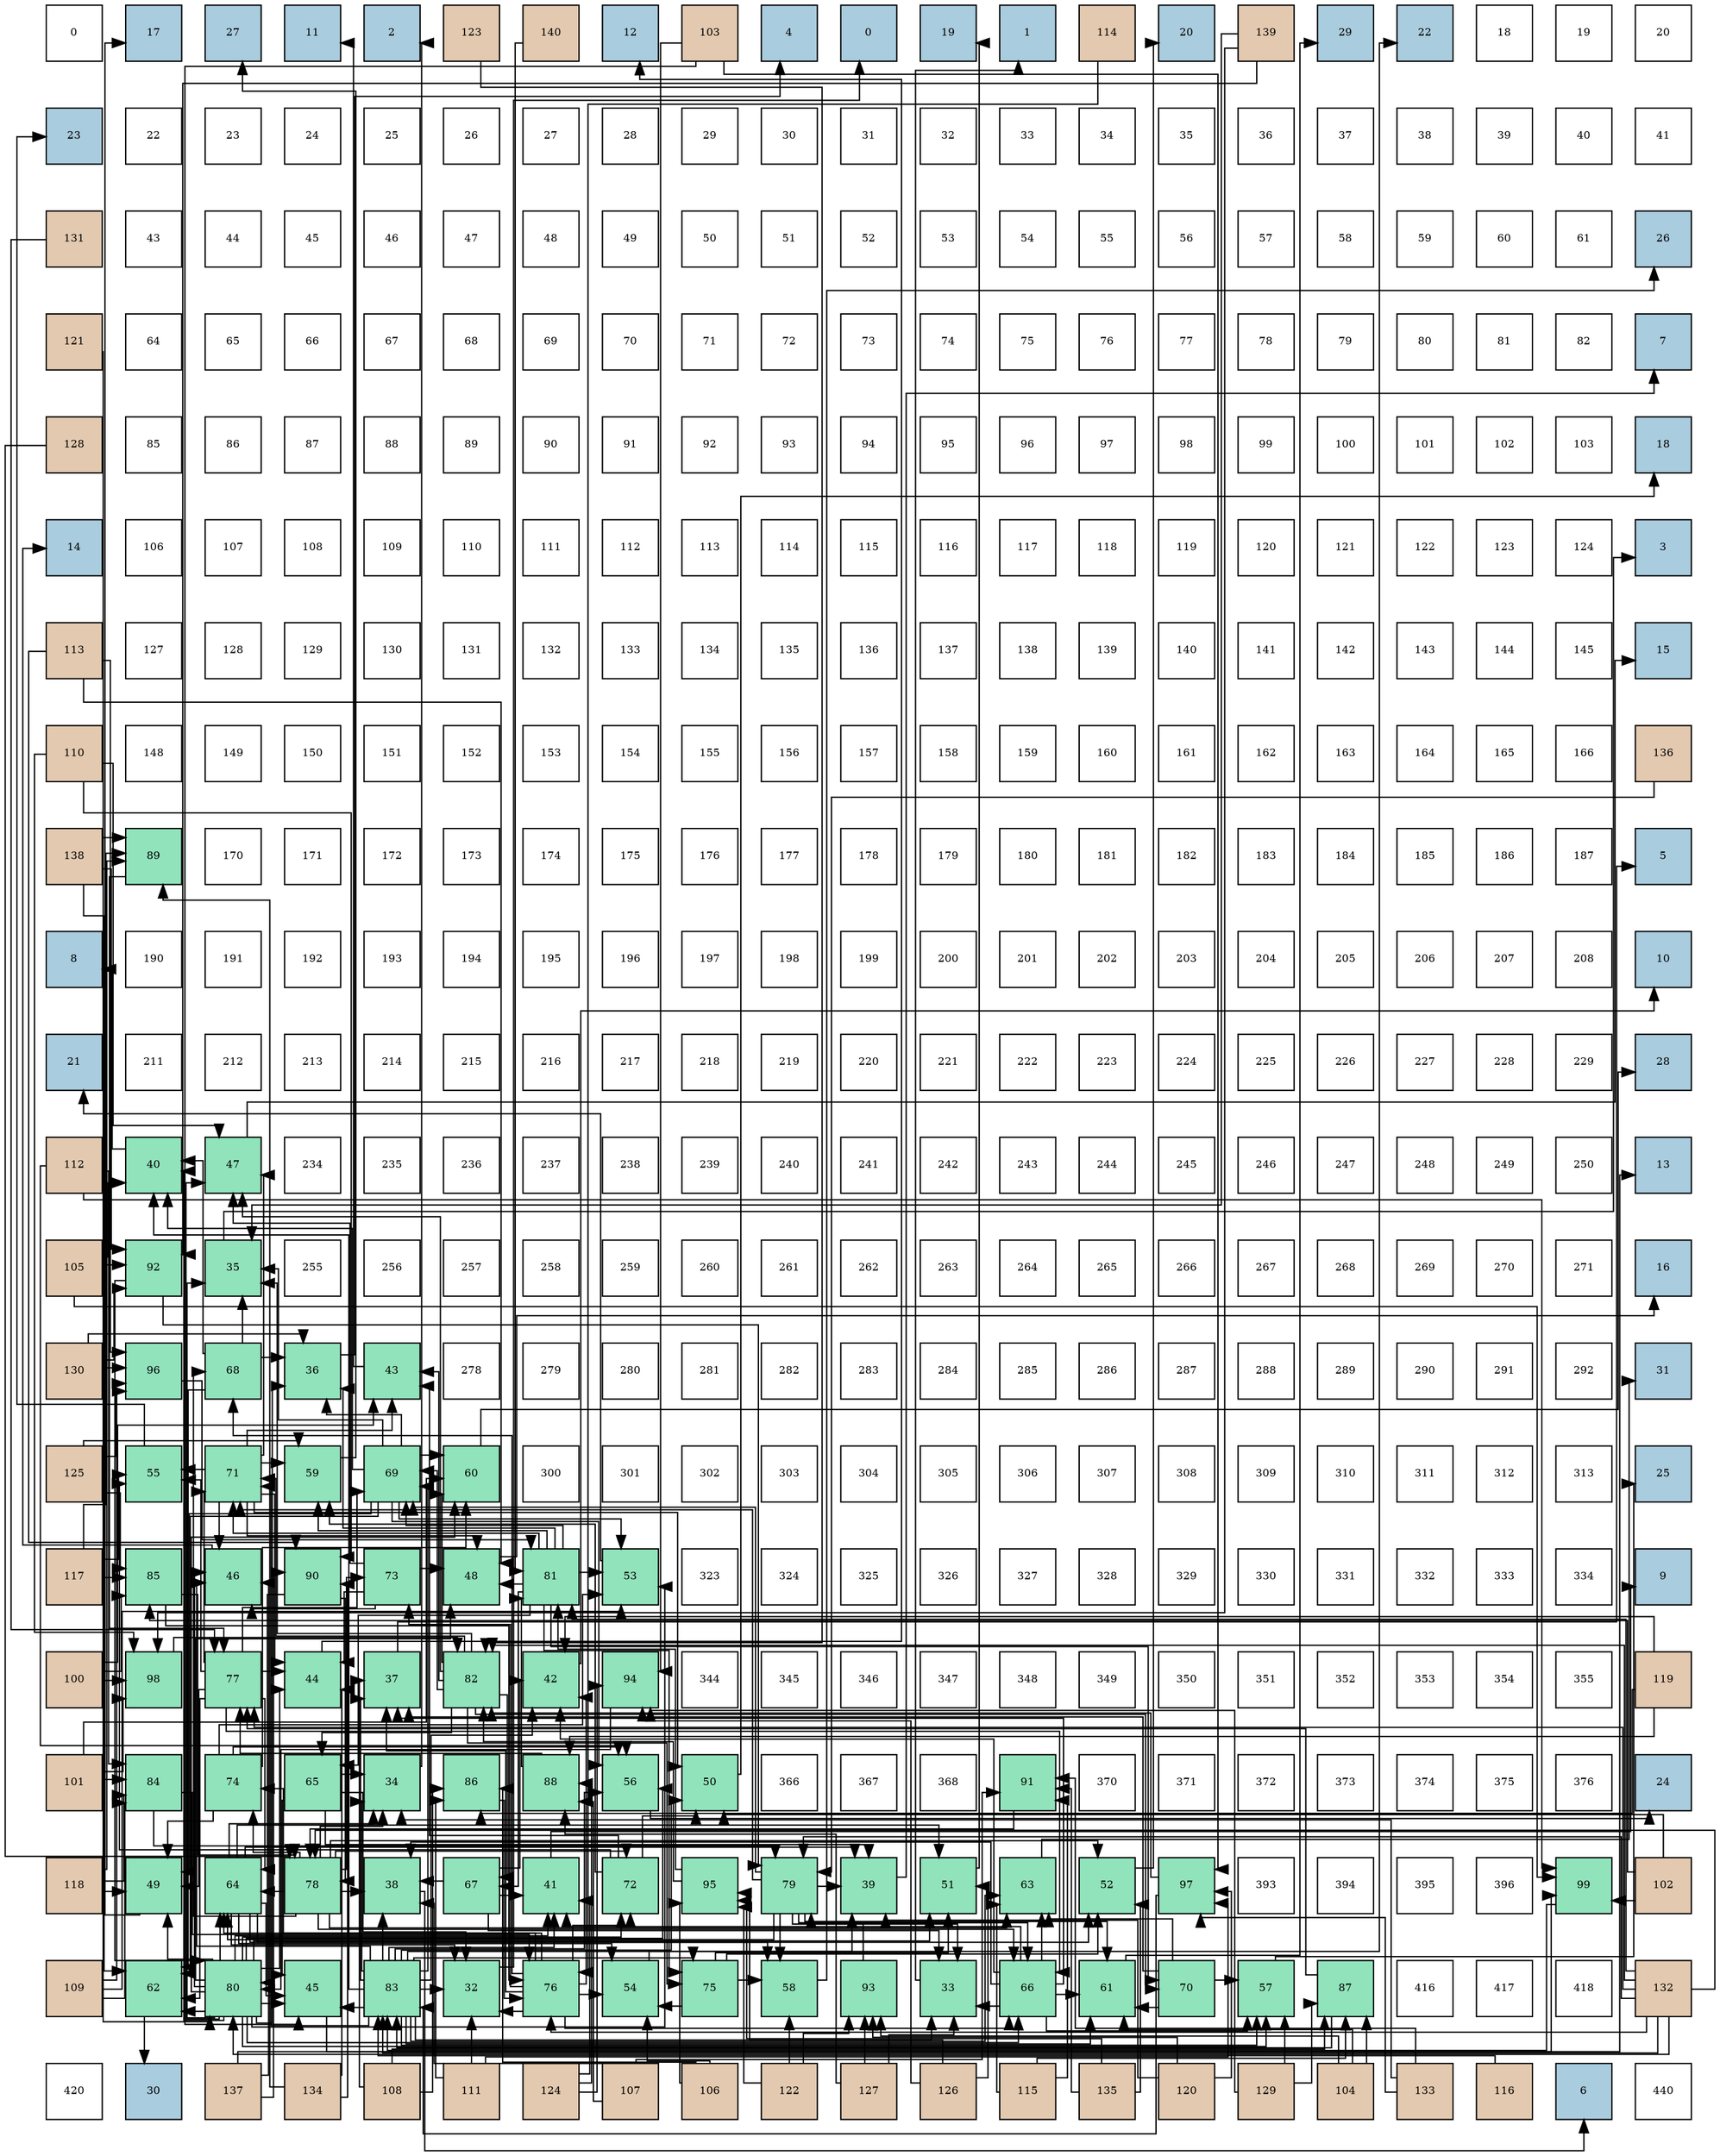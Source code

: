 digraph layout{
 rankdir=TB;
 splines=ortho;
 node [style=filled shape=square fixedsize=true width=0.6];
0[label="0", fontsize=8, fillcolor="#ffffff"];
1[label="17", fontsize=8, fillcolor="#a9ccde"];
2[label="27", fontsize=8, fillcolor="#a9ccde"];
3[label="11", fontsize=8, fillcolor="#a9ccde"];
4[label="2", fontsize=8, fillcolor="#a9ccde"];
5[label="123", fontsize=8, fillcolor="#e3c9af"];
6[label="140", fontsize=8, fillcolor="#e3c9af"];
7[label="12", fontsize=8, fillcolor="#a9ccde"];
8[label="103", fontsize=8, fillcolor="#e3c9af"];
9[label="4", fontsize=8, fillcolor="#a9ccde"];
10[label="0", fontsize=8, fillcolor="#a9ccde"];
11[label="19", fontsize=8, fillcolor="#a9ccde"];
12[label="1", fontsize=8, fillcolor="#a9ccde"];
13[label="114", fontsize=8, fillcolor="#e3c9af"];
14[label="20", fontsize=8, fillcolor="#a9ccde"];
15[label="139", fontsize=8, fillcolor="#e3c9af"];
16[label="29", fontsize=8, fillcolor="#a9ccde"];
17[label="22", fontsize=8, fillcolor="#a9ccde"];
18[label="18", fontsize=8, fillcolor="#ffffff"];
19[label="19", fontsize=8, fillcolor="#ffffff"];
20[label="20", fontsize=8, fillcolor="#ffffff"];
21[label="23", fontsize=8, fillcolor="#a9ccde"];
22[label="22", fontsize=8, fillcolor="#ffffff"];
23[label="23", fontsize=8, fillcolor="#ffffff"];
24[label="24", fontsize=8, fillcolor="#ffffff"];
25[label="25", fontsize=8, fillcolor="#ffffff"];
26[label="26", fontsize=8, fillcolor="#ffffff"];
27[label="27", fontsize=8, fillcolor="#ffffff"];
28[label="28", fontsize=8, fillcolor="#ffffff"];
29[label="29", fontsize=8, fillcolor="#ffffff"];
30[label="30", fontsize=8, fillcolor="#ffffff"];
31[label="31", fontsize=8, fillcolor="#ffffff"];
32[label="32", fontsize=8, fillcolor="#ffffff"];
33[label="33", fontsize=8, fillcolor="#ffffff"];
34[label="34", fontsize=8, fillcolor="#ffffff"];
35[label="35", fontsize=8, fillcolor="#ffffff"];
36[label="36", fontsize=8, fillcolor="#ffffff"];
37[label="37", fontsize=8, fillcolor="#ffffff"];
38[label="38", fontsize=8, fillcolor="#ffffff"];
39[label="39", fontsize=8, fillcolor="#ffffff"];
40[label="40", fontsize=8, fillcolor="#ffffff"];
41[label="41", fontsize=8, fillcolor="#ffffff"];
42[label="131", fontsize=8, fillcolor="#e3c9af"];
43[label="43", fontsize=8, fillcolor="#ffffff"];
44[label="44", fontsize=8, fillcolor="#ffffff"];
45[label="45", fontsize=8, fillcolor="#ffffff"];
46[label="46", fontsize=8, fillcolor="#ffffff"];
47[label="47", fontsize=8, fillcolor="#ffffff"];
48[label="48", fontsize=8, fillcolor="#ffffff"];
49[label="49", fontsize=8, fillcolor="#ffffff"];
50[label="50", fontsize=8, fillcolor="#ffffff"];
51[label="51", fontsize=8, fillcolor="#ffffff"];
52[label="52", fontsize=8, fillcolor="#ffffff"];
53[label="53", fontsize=8, fillcolor="#ffffff"];
54[label="54", fontsize=8, fillcolor="#ffffff"];
55[label="55", fontsize=8, fillcolor="#ffffff"];
56[label="56", fontsize=8, fillcolor="#ffffff"];
57[label="57", fontsize=8, fillcolor="#ffffff"];
58[label="58", fontsize=8, fillcolor="#ffffff"];
59[label="59", fontsize=8, fillcolor="#ffffff"];
60[label="60", fontsize=8, fillcolor="#ffffff"];
61[label="61", fontsize=8, fillcolor="#ffffff"];
62[label="26", fontsize=8, fillcolor="#a9ccde"];
63[label="121", fontsize=8, fillcolor="#e3c9af"];
64[label="64", fontsize=8, fillcolor="#ffffff"];
65[label="65", fontsize=8, fillcolor="#ffffff"];
66[label="66", fontsize=8, fillcolor="#ffffff"];
67[label="67", fontsize=8, fillcolor="#ffffff"];
68[label="68", fontsize=8, fillcolor="#ffffff"];
69[label="69", fontsize=8, fillcolor="#ffffff"];
70[label="70", fontsize=8, fillcolor="#ffffff"];
71[label="71", fontsize=8, fillcolor="#ffffff"];
72[label="72", fontsize=8, fillcolor="#ffffff"];
73[label="73", fontsize=8, fillcolor="#ffffff"];
74[label="74", fontsize=8, fillcolor="#ffffff"];
75[label="75", fontsize=8, fillcolor="#ffffff"];
76[label="76", fontsize=8, fillcolor="#ffffff"];
77[label="77", fontsize=8, fillcolor="#ffffff"];
78[label="78", fontsize=8, fillcolor="#ffffff"];
79[label="79", fontsize=8, fillcolor="#ffffff"];
80[label="80", fontsize=8, fillcolor="#ffffff"];
81[label="81", fontsize=8, fillcolor="#ffffff"];
82[label="82", fontsize=8, fillcolor="#ffffff"];
83[label="7", fontsize=8, fillcolor="#a9ccde"];
84[label="128", fontsize=8, fillcolor="#e3c9af"];
85[label="85", fontsize=8, fillcolor="#ffffff"];
86[label="86", fontsize=8, fillcolor="#ffffff"];
87[label="87", fontsize=8, fillcolor="#ffffff"];
88[label="88", fontsize=8, fillcolor="#ffffff"];
89[label="89", fontsize=8, fillcolor="#ffffff"];
90[label="90", fontsize=8, fillcolor="#ffffff"];
91[label="91", fontsize=8, fillcolor="#ffffff"];
92[label="92", fontsize=8, fillcolor="#ffffff"];
93[label="93", fontsize=8, fillcolor="#ffffff"];
94[label="94", fontsize=8, fillcolor="#ffffff"];
95[label="95", fontsize=8, fillcolor="#ffffff"];
96[label="96", fontsize=8, fillcolor="#ffffff"];
97[label="97", fontsize=8, fillcolor="#ffffff"];
98[label="98", fontsize=8, fillcolor="#ffffff"];
99[label="99", fontsize=8, fillcolor="#ffffff"];
100[label="100", fontsize=8, fillcolor="#ffffff"];
101[label="101", fontsize=8, fillcolor="#ffffff"];
102[label="102", fontsize=8, fillcolor="#ffffff"];
103[label="103", fontsize=8, fillcolor="#ffffff"];
104[label="18", fontsize=8, fillcolor="#a9ccde"];
105[label="14", fontsize=8, fillcolor="#a9ccde"];
106[label="106", fontsize=8, fillcolor="#ffffff"];
107[label="107", fontsize=8, fillcolor="#ffffff"];
108[label="108", fontsize=8, fillcolor="#ffffff"];
109[label="109", fontsize=8, fillcolor="#ffffff"];
110[label="110", fontsize=8, fillcolor="#ffffff"];
111[label="111", fontsize=8, fillcolor="#ffffff"];
112[label="112", fontsize=8, fillcolor="#ffffff"];
113[label="113", fontsize=8, fillcolor="#ffffff"];
114[label="114", fontsize=8, fillcolor="#ffffff"];
115[label="115", fontsize=8, fillcolor="#ffffff"];
116[label="116", fontsize=8, fillcolor="#ffffff"];
117[label="117", fontsize=8, fillcolor="#ffffff"];
118[label="118", fontsize=8, fillcolor="#ffffff"];
119[label="119", fontsize=8, fillcolor="#ffffff"];
120[label="120", fontsize=8, fillcolor="#ffffff"];
121[label="121", fontsize=8, fillcolor="#ffffff"];
122[label="122", fontsize=8, fillcolor="#ffffff"];
123[label="123", fontsize=8, fillcolor="#ffffff"];
124[label="124", fontsize=8, fillcolor="#ffffff"];
125[label="3", fontsize=8, fillcolor="#a9ccde"];
126[label="113", fontsize=8, fillcolor="#e3c9af"];
127[label="127", fontsize=8, fillcolor="#ffffff"];
128[label="128", fontsize=8, fillcolor="#ffffff"];
129[label="129", fontsize=8, fillcolor="#ffffff"];
130[label="130", fontsize=8, fillcolor="#ffffff"];
131[label="131", fontsize=8, fillcolor="#ffffff"];
132[label="132", fontsize=8, fillcolor="#ffffff"];
133[label="133", fontsize=8, fillcolor="#ffffff"];
134[label="134", fontsize=8, fillcolor="#ffffff"];
135[label="135", fontsize=8, fillcolor="#ffffff"];
136[label="136", fontsize=8, fillcolor="#ffffff"];
137[label="137", fontsize=8, fillcolor="#ffffff"];
138[label="138", fontsize=8, fillcolor="#ffffff"];
139[label="139", fontsize=8, fillcolor="#ffffff"];
140[label="140", fontsize=8, fillcolor="#ffffff"];
141[label="141", fontsize=8, fillcolor="#ffffff"];
142[label="142", fontsize=8, fillcolor="#ffffff"];
143[label="143", fontsize=8, fillcolor="#ffffff"];
144[label="144", fontsize=8, fillcolor="#ffffff"];
145[label="145", fontsize=8, fillcolor="#ffffff"];
146[label="15", fontsize=8, fillcolor="#a9ccde"];
147[label="110", fontsize=8, fillcolor="#e3c9af"];
148[label="148", fontsize=8, fillcolor="#ffffff"];
149[label="149", fontsize=8, fillcolor="#ffffff"];
150[label="150", fontsize=8, fillcolor="#ffffff"];
151[label="151", fontsize=8, fillcolor="#ffffff"];
152[label="152", fontsize=8, fillcolor="#ffffff"];
153[label="153", fontsize=8, fillcolor="#ffffff"];
154[label="154", fontsize=8, fillcolor="#ffffff"];
155[label="155", fontsize=8, fillcolor="#ffffff"];
156[label="156", fontsize=8, fillcolor="#ffffff"];
157[label="157", fontsize=8, fillcolor="#ffffff"];
158[label="158", fontsize=8, fillcolor="#ffffff"];
159[label="159", fontsize=8, fillcolor="#ffffff"];
160[label="160", fontsize=8, fillcolor="#ffffff"];
161[label="161", fontsize=8, fillcolor="#ffffff"];
162[label="162", fontsize=8, fillcolor="#ffffff"];
163[label="163", fontsize=8, fillcolor="#ffffff"];
164[label="164", fontsize=8, fillcolor="#ffffff"];
165[label="165", fontsize=8, fillcolor="#ffffff"];
166[label="166", fontsize=8, fillcolor="#ffffff"];
167[label="136", fontsize=8, fillcolor="#e3c9af"];
168[label="138", fontsize=8, fillcolor="#e3c9af"];
169[label="89", fontsize=8, fillcolor="#91e3bb"];
170[label="170", fontsize=8, fillcolor="#ffffff"];
171[label="171", fontsize=8, fillcolor="#ffffff"];
172[label="172", fontsize=8, fillcolor="#ffffff"];
173[label="173", fontsize=8, fillcolor="#ffffff"];
174[label="174", fontsize=8, fillcolor="#ffffff"];
175[label="175", fontsize=8, fillcolor="#ffffff"];
176[label="176", fontsize=8, fillcolor="#ffffff"];
177[label="177", fontsize=8, fillcolor="#ffffff"];
178[label="178", fontsize=8, fillcolor="#ffffff"];
179[label="179", fontsize=8, fillcolor="#ffffff"];
180[label="180", fontsize=8, fillcolor="#ffffff"];
181[label="181", fontsize=8, fillcolor="#ffffff"];
182[label="182", fontsize=8, fillcolor="#ffffff"];
183[label="183", fontsize=8, fillcolor="#ffffff"];
184[label="184", fontsize=8, fillcolor="#ffffff"];
185[label="185", fontsize=8, fillcolor="#ffffff"];
186[label="186", fontsize=8, fillcolor="#ffffff"];
187[label="187", fontsize=8, fillcolor="#ffffff"];
188[label="5", fontsize=8, fillcolor="#a9ccde"];
189[label="8", fontsize=8, fillcolor="#a9ccde"];
190[label="190", fontsize=8, fillcolor="#ffffff"];
191[label="191", fontsize=8, fillcolor="#ffffff"];
192[label="192", fontsize=8, fillcolor="#ffffff"];
193[label="193", fontsize=8, fillcolor="#ffffff"];
194[label="194", fontsize=8, fillcolor="#ffffff"];
195[label="195", fontsize=8, fillcolor="#ffffff"];
196[label="196", fontsize=8, fillcolor="#ffffff"];
197[label="197", fontsize=8, fillcolor="#ffffff"];
198[label="198", fontsize=8, fillcolor="#ffffff"];
199[label="199", fontsize=8, fillcolor="#ffffff"];
200[label="200", fontsize=8, fillcolor="#ffffff"];
201[label="201", fontsize=8, fillcolor="#ffffff"];
202[label="202", fontsize=8, fillcolor="#ffffff"];
203[label="203", fontsize=8, fillcolor="#ffffff"];
204[label="204", fontsize=8, fillcolor="#ffffff"];
205[label="205", fontsize=8, fillcolor="#ffffff"];
206[label="206", fontsize=8, fillcolor="#ffffff"];
207[label="207", fontsize=8, fillcolor="#ffffff"];
208[label="208", fontsize=8, fillcolor="#ffffff"];
209[label="10", fontsize=8, fillcolor="#a9ccde"];
210[label="21", fontsize=8, fillcolor="#a9ccde"];
211[label="211", fontsize=8, fillcolor="#ffffff"];
212[label="212", fontsize=8, fillcolor="#ffffff"];
213[label="213", fontsize=8, fillcolor="#ffffff"];
214[label="214", fontsize=8, fillcolor="#ffffff"];
215[label="215", fontsize=8, fillcolor="#ffffff"];
216[label="216", fontsize=8, fillcolor="#ffffff"];
217[label="217", fontsize=8, fillcolor="#ffffff"];
218[label="218", fontsize=8, fillcolor="#ffffff"];
219[label="219", fontsize=8, fillcolor="#ffffff"];
220[label="220", fontsize=8, fillcolor="#ffffff"];
221[label="221", fontsize=8, fillcolor="#ffffff"];
222[label="222", fontsize=8, fillcolor="#ffffff"];
223[label="223", fontsize=8, fillcolor="#ffffff"];
224[label="224", fontsize=8, fillcolor="#ffffff"];
225[label="225", fontsize=8, fillcolor="#ffffff"];
226[label="226", fontsize=8, fillcolor="#ffffff"];
227[label="227", fontsize=8, fillcolor="#ffffff"];
228[label="228", fontsize=8, fillcolor="#ffffff"];
229[label="229", fontsize=8, fillcolor="#ffffff"];
230[label="28", fontsize=8, fillcolor="#a9ccde"];
231[label="112", fontsize=8, fillcolor="#e3c9af"];
232[label="40", fontsize=8, fillcolor="#91e3bb"];
233[label="47", fontsize=8, fillcolor="#91e3bb"];
234[label="234", fontsize=8, fillcolor="#ffffff"];
235[label="235", fontsize=8, fillcolor="#ffffff"];
236[label="236", fontsize=8, fillcolor="#ffffff"];
237[label="237", fontsize=8, fillcolor="#ffffff"];
238[label="238", fontsize=8, fillcolor="#ffffff"];
239[label="239", fontsize=8, fillcolor="#ffffff"];
240[label="240", fontsize=8, fillcolor="#ffffff"];
241[label="241", fontsize=8, fillcolor="#ffffff"];
242[label="242", fontsize=8, fillcolor="#ffffff"];
243[label="243", fontsize=8, fillcolor="#ffffff"];
244[label="244", fontsize=8, fillcolor="#ffffff"];
245[label="245", fontsize=8, fillcolor="#ffffff"];
246[label="246", fontsize=8, fillcolor="#ffffff"];
247[label="247", fontsize=8, fillcolor="#ffffff"];
248[label="248", fontsize=8, fillcolor="#ffffff"];
249[label="249", fontsize=8, fillcolor="#ffffff"];
250[label="250", fontsize=8, fillcolor="#ffffff"];
251[label="13", fontsize=8, fillcolor="#a9ccde"];
252[label="105", fontsize=8, fillcolor="#e3c9af"];
253[label="92", fontsize=8, fillcolor="#91e3bb"];
254[label="35", fontsize=8, fillcolor="#91e3bb"];
255[label="255", fontsize=8, fillcolor="#ffffff"];
256[label="256", fontsize=8, fillcolor="#ffffff"];
257[label="257", fontsize=8, fillcolor="#ffffff"];
258[label="258", fontsize=8, fillcolor="#ffffff"];
259[label="259", fontsize=8, fillcolor="#ffffff"];
260[label="260", fontsize=8, fillcolor="#ffffff"];
261[label="261", fontsize=8, fillcolor="#ffffff"];
262[label="262", fontsize=8, fillcolor="#ffffff"];
263[label="263", fontsize=8, fillcolor="#ffffff"];
264[label="264", fontsize=8, fillcolor="#ffffff"];
265[label="265", fontsize=8, fillcolor="#ffffff"];
266[label="266", fontsize=8, fillcolor="#ffffff"];
267[label="267", fontsize=8, fillcolor="#ffffff"];
268[label="268", fontsize=8, fillcolor="#ffffff"];
269[label="269", fontsize=8, fillcolor="#ffffff"];
270[label="270", fontsize=8, fillcolor="#ffffff"];
271[label="271", fontsize=8, fillcolor="#ffffff"];
272[label="16", fontsize=8, fillcolor="#a9ccde"];
273[label="130", fontsize=8, fillcolor="#e3c9af"];
274[label="96", fontsize=8, fillcolor="#91e3bb"];
275[label="68", fontsize=8, fillcolor="#91e3bb"];
276[label="36", fontsize=8, fillcolor="#91e3bb"];
277[label="43", fontsize=8, fillcolor="#91e3bb"];
278[label="278", fontsize=8, fillcolor="#ffffff"];
279[label="279", fontsize=8, fillcolor="#ffffff"];
280[label="280", fontsize=8, fillcolor="#ffffff"];
281[label="281", fontsize=8, fillcolor="#ffffff"];
282[label="282", fontsize=8, fillcolor="#ffffff"];
283[label="283", fontsize=8, fillcolor="#ffffff"];
284[label="284", fontsize=8, fillcolor="#ffffff"];
285[label="285", fontsize=8, fillcolor="#ffffff"];
286[label="286", fontsize=8, fillcolor="#ffffff"];
287[label="287", fontsize=8, fillcolor="#ffffff"];
288[label="288", fontsize=8, fillcolor="#ffffff"];
289[label="289", fontsize=8, fillcolor="#ffffff"];
290[label="290", fontsize=8, fillcolor="#ffffff"];
291[label="291", fontsize=8, fillcolor="#ffffff"];
292[label="292", fontsize=8, fillcolor="#ffffff"];
293[label="31", fontsize=8, fillcolor="#a9ccde"];
294[label="125", fontsize=8, fillcolor="#e3c9af"];
295[label="55", fontsize=8, fillcolor="#91e3bb"];
296[label="71", fontsize=8, fillcolor="#91e3bb"];
297[label="59", fontsize=8, fillcolor="#91e3bb"];
298[label="69", fontsize=8, fillcolor="#91e3bb"];
299[label="60", fontsize=8, fillcolor="#91e3bb"];
300[label="300", fontsize=8, fillcolor="#ffffff"];
301[label="301", fontsize=8, fillcolor="#ffffff"];
302[label="302", fontsize=8, fillcolor="#ffffff"];
303[label="303", fontsize=8, fillcolor="#ffffff"];
304[label="304", fontsize=8, fillcolor="#ffffff"];
305[label="305", fontsize=8, fillcolor="#ffffff"];
306[label="306", fontsize=8, fillcolor="#ffffff"];
307[label="307", fontsize=8, fillcolor="#ffffff"];
308[label="308", fontsize=8, fillcolor="#ffffff"];
309[label="309", fontsize=8, fillcolor="#ffffff"];
310[label="310", fontsize=8, fillcolor="#ffffff"];
311[label="311", fontsize=8, fillcolor="#ffffff"];
312[label="312", fontsize=8, fillcolor="#ffffff"];
313[label="313", fontsize=8, fillcolor="#ffffff"];
314[label="25", fontsize=8, fillcolor="#a9ccde"];
315[label="117", fontsize=8, fillcolor="#e3c9af"];
316[label="85", fontsize=8, fillcolor="#91e3bb"];
317[label="46", fontsize=8, fillcolor="#91e3bb"];
318[label="90", fontsize=8, fillcolor="#91e3bb"];
319[label="73", fontsize=8, fillcolor="#91e3bb"];
320[label="48", fontsize=8, fillcolor="#91e3bb"];
321[label="81", fontsize=8, fillcolor="#91e3bb"];
322[label="53", fontsize=8, fillcolor="#91e3bb"];
323[label="323", fontsize=8, fillcolor="#ffffff"];
324[label="324", fontsize=8, fillcolor="#ffffff"];
325[label="325", fontsize=8, fillcolor="#ffffff"];
326[label="326", fontsize=8, fillcolor="#ffffff"];
327[label="327", fontsize=8, fillcolor="#ffffff"];
328[label="328", fontsize=8, fillcolor="#ffffff"];
329[label="329", fontsize=8, fillcolor="#ffffff"];
330[label="330", fontsize=8, fillcolor="#ffffff"];
331[label="331", fontsize=8, fillcolor="#ffffff"];
332[label="332", fontsize=8, fillcolor="#ffffff"];
333[label="333", fontsize=8, fillcolor="#ffffff"];
334[label="334", fontsize=8, fillcolor="#ffffff"];
335[label="9", fontsize=8, fillcolor="#a9ccde"];
336[label="100", fontsize=8, fillcolor="#e3c9af"];
337[label="98", fontsize=8, fillcolor="#91e3bb"];
338[label="77", fontsize=8, fillcolor="#91e3bb"];
339[label="44", fontsize=8, fillcolor="#91e3bb"];
340[label="37", fontsize=8, fillcolor="#91e3bb"];
341[label="82", fontsize=8, fillcolor="#91e3bb"];
342[label="42", fontsize=8, fillcolor="#91e3bb"];
343[label="94", fontsize=8, fillcolor="#91e3bb"];
344[label="344", fontsize=8, fillcolor="#ffffff"];
345[label="345", fontsize=8, fillcolor="#ffffff"];
346[label="346", fontsize=8, fillcolor="#ffffff"];
347[label="347", fontsize=8, fillcolor="#ffffff"];
348[label="348", fontsize=8, fillcolor="#ffffff"];
349[label="349", fontsize=8, fillcolor="#ffffff"];
350[label="350", fontsize=8, fillcolor="#ffffff"];
351[label="351", fontsize=8, fillcolor="#ffffff"];
352[label="352", fontsize=8, fillcolor="#ffffff"];
353[label="353", fontsize=8, fillcolor="#ffffff"];
354[label="354", fontsize=8, fillcolor="#ffffff"];
355[label="355", fontsize=8, fillcolor="#ffffff"];
356[label="119", fontsize=8, fillcolor="#e3c9af"];
357[label="101", fontsize=8, fillcolor="#e3c9af"];
358[label="84", fontsize=8, fillcolor="#91e3bb"];
359[label="74", fontsize=8, fillcolor="#91e3bb"];
360[label="65", fontsize=8, fillcolor="#91e3bb"];
361[label="34", fontsize=8, fillcolor="#91e3bb"];
362[label="86", fontsize=8, fillcolor="#91e3bb"];
363[label="88", fontsize=8, fillcolor="#91e3bb"];
364[label="56", fontsize=8, fillcolor="#91e3bb"];
365[label="50", fontsize=8, fillcolor="#91e3bb"];
366[label="366", fontsize=8, fillcolor="#ffffff"];
367[label="367", fontsize=8, fillcolor="#ffffff"];
368[label="368", fontsize=8, fillcolor="#ffffff"];
369[label="91", fontsize=8, fillcolor="#91e3bb"];
370[label="370", fontsize=8, fillcolor="#ffffff"];
371[label="371", fontsize=8, fillcolor="#ffffff"];
372[label="372", fontsize=8, fillcolor="#ffffff"];
373[label="373", fontsize=8, fillcolor="#ffffff"];
374[label="374", fontsize=8, fillcolor="#ffffff"];
375[label="375", fontsize=8, fillcolor="#ffffff"];
376[label="376", fontsize=8, fillcolor="#ffffff"];
377[label="24", fontsize=8, fillcolor="#a9ccde"];
378[label="118", fontsize=8, fillcolor="#e3c9af"];
379[label="49", fontsize=8, fillcolor="#91e3bb"];
380[label="64", fontsize=8, fillcolor="#91e3bb"];
381[label="78", fontsize=8, fillcolor="#91e3bb"];
382[label="38", fontsize=8, fillcolor="#91e3bb"];
383[label="67", fontsize=8, fillcolor="#91e3bb"];
384[label="41", fontsize=8, fillcolor="#91e3bb"];
385[label="72", fontsize=8, fillcolor="#91e3bb"];
386[label="95", fontsize=8, fillcolor="#91e3bb"];
387[label="79", fontsize=8, fillcolor="#91e3bb"];
388[label="39", fontsize=8, fillcolor="#91e3bb"];
389[label="51", fontsize=8, fillcolor="#91e3bb"];
390[label="63", fontsize=8, fillcolor="#91e3bb"];
391[label="52", fontsize=8, fillcolor="#91e3bb"];
392[label="97", fontsize=8, fillcolor="#91e3bb"];
393[label="393", fontsize=8, fillcolor="#ffffff"];
394[label="394", fontsize=8, fillcolor="#ffffff"];
395[label="395", fontsize=8, fillcolor="#ffffff"];
396[label="396", fontsize=8, fillcolor="#ffffff"];
397[label="99", fontsize=8, fillcolor="#91e3bb"];
398[label="102", fontsize=8, fillcolor="#e3c9af"];
399[label="109", fontsize=8, fillcolor="#e3c9af"];
400[label="62", fontsize=8, fillcolor="#91e3bb"];
401[label="80", fontsize=8, fillcolor="#91e3bb"];
402[label="45", fontsize=8, fillcolor="#91e3bb"];
403[label="83", fontsize=8, fillcolor="#91e3bb"];
404[label="32", fontsize=8, fillcolor="#91e3bb"];
405[label="76", fontsize=8, fillcolor="#91e3bb"];
406[label="54", fontsize=8, fillcolor="#91e3bb"];
407[label="75", fontsize=8, fillcolor="#91e3bb"];
408[label="58", fontsize=8, fillcolor="#91e3bb"];
409[label="93", fontsize=8, fillcolor="#91e3bb"];
410[label="33", fontsize=8, fillcolor="#91e3bb"];
411[label="66", fontsize=8, fillcolor="#91e3bb"];
412[label="61", fontsize=8, fillcolor="#91e3bb"];
413[label="70", fontsize=8, fillcolor="#91e3bb"];
414[label="57", fontsize=8, fillcolor="#91e3bb"];
415[label="87", fontsize=8, fillcolor="#91e3bb"];
416[label="416", fontsize=8, fillcolor="#ffffff"];
417[label="417", fontsize=8, fillcolor="#ffffff"];
418[label="418", fontsize=8, fillcolor="#ffffff"];
419[label="132", fontsize=8, fillcolor="#e3c9af"];
420[label="420", fontsize=8, fillcolor="#ffffff"];
421[label="30", fontsize=8, fillcolor="#a9ccde"];
422[label="137", fontsize=8, fillcolor="#e3c9af"];
423[label="134", fontsize=8, fillcolor="#e3c9af"];
424[label="108", fontsize=8, fillcolor="#e3c9af"];
425[label="111", fontsize=8, fillcolor="#e3c9af"];
426[label="124", fontsize=8, fillcolor="#e3c9af"];
427[label="107", fontsize=8, fillcolor="#e3c9af"];
428[label="106", fontsize=8, fillcolor="#e3c9af"];
429[label="122", fontsize=8, fillcolor="#e3c9af"];
430[label="127", fontsize=8, fillcolor="#e3c9af"];
431[label="126", fontsize=8, fillcolor="#e3c9af"];
432[label="115", fontsize=8, fillcolor="#e3c9af"];
433[label="135", fontsize=8, fillcolor="#e3c9af"];
434[label="120", fontsize=8, fillcolor="#e3c9af"];
435[label="129", fontsize=8, fillcolor="#e3c9af"];
436[label="104", fontsize=8, fillcolor="#e3c9af"];
437[label="133", fontsize=8, fillcolor="#e3c9af"];
438[label="116", fontsize=8, fillcolor="#e3c9af"];
439[label="6", fontsize=8, fillcolor="#a9ccde"];
440[label="440", fontsize=8, fillcolor="#ffffff"];
edge [constraint=false, style=vis];404 -> 10;
410 -> 12;
361 -> 4;
254 -> 125;
276 -> 9;
340 -> 188;
382 -> 439;
388 -> 83;
232 -> 189;
384 -> 335;
342 -> 209;
277 -> 3;
339 -> 7;
402 -> 251;
317 -> 105;
233 -> 146;
320 -> 272;
379 -> 1;
365 -> 104;
389 -> 11;
391 -> 14;
322 -> 210;
406 -> 17;
295 -> 21;
364 -> 377;
414 -> 314;
408 -> 62;
297 -> 2;
299 -> 230;
412 -> 16;
400 -> 421;
390 -> 293;
380 -> 404;
380 -> 361;
380 -> 388;
380 -> 402;
380 -> 389;
380 -> 391;
380 -> 406;
380 -> 408;
360 -> 404;
360 -> 361;
360 -> 388;
360 -> 402;
411 -> 410;
411 -> 340;
411 -> 382;
411 -> 384;
411 -> 342;
411 -> 414;
411 -> 412;
411 -> 390;
383 -> 410;
383 -> 382;
383 -> 384;
383 -> 342;
275 -> 254;
275 -> 276;
275 -> 232;
275 -> 400;
298 -> 254;
298 -> 276;
298 -> 232;
298 -> 379;
298 -> 322;
298 -> 364;
298 -> 299;
298 -> 400;
413 -> 340;
413 -> 414;
413 -> 412;
413 -> 390;
296 -> 277;
296 -> 339;
296 -> 317;
296 -> 233;
296 -> 320;
296 -> 365;
296 -> 295;
296 -> 297;
385 -> 277;
385 -> 365;
385 -> 295;
385 -> 297;
319 -> 339;
319 -> 317;
319 -> 233;
319 -> 320;
359 -> 379;
359 -> 322;
359 -> 364;
359 -> 299;
407 -> 389;
407 -> 391;
407 -> 406;
407 -> 408;
405 -> 404;
405 -> 340;
405 -> 342;
405 -> 406;
405 -> 380;
405 -> 411;
405 -> 275;
405 -> 385;
405 -> 319;
405 -> 359;
338 -> 339;
338 -> 379;
338 -> 295;
338 -> 400;
338 -> 380;
338 -> 411;
338 -> 298;
338 -> 296;
381 -> 361;
381 -> 382;
381 -> 391;
381 -> 390;
381 -> 380;
381 -> 411;
381 -> 275;
381 -> 385;
381 -> 319;
381 -> 359;
387 -> 410;
387 -> 388;
387 -> 408;
387 -> 412;
387 -> 380;
387 -> 411;
387 -> 298;
387 -> 296;
401 -> 254;
401 -> 276;
401 -> 232;
401 -> 384;
401 -> 339;
401 -> 402;
401 -> 317;
401 -> 233;
401 -> 320;
401 -> 379;
401 -> 389;
401 -> 322;
401 -> 364;
401 -> 414;
401 -> 299;
401 -> 400;
401 -> 380;
401 -> 411;
401 -> 385;
321 -> 276;
321 -> 320;
321 -> 322;
321 -> 297;
321 -> 360;
321 -> 383;
321 -> 298;
321 -> 413;
321 -> 296;
321 -> 407;
341 -> 254;
341 -> 277;
341 -> 233;
341 -> 299;
341 -> 360;
341 -> 383;
341 -> 298;
341 -> 413;
341 -> 296;
341 -> 407;
403 -> 404;
403 -> 410;
403 -> 361;
403 -> 340;
403 -> 382;
403 -> 388;
403 -> 232;
403 -> 384;
403 -> 342;
403 -> 402;
403 -> 317;
403 -> 365;
403 -> 364;
403 -> 414;
403 -> 412;
403 -> 390;
403 -> 298;
403 -> 296;
403 -> 407;
358 -> 405;
358 -> 387;
316 -> 405;
316 -> 381;
362 -> 405;
415 -> 338;
415 -> 403;
363 -> 338;
363 -> 321;
169 -> 338;
318 -> 381;
318 -> 401;
369 -> 381;
253 -> 387;
253 -> 401;
409 -> 387;
343 -> 401;
386 -> 321;
386 -> 341;
274 -> 321;
392 -> 341;
392 -> 403;
337 -> 341;
397 -> 403;
336 -> 277;
336 -> 316;
336 -> 337;
357 -> 299;
357 -> 358;
357 -> 337;
398 -> 365;
398 -> 316;
398 -> 397;
8 -> 402;
8 -> 343;
8 -> 392;
436 -> 412;
436 -> 415;
436 -> 409;
252 -> 232;
252 -> 253;
252 -> 397;
428 -> 406;
428 -> 362;
428 -> 386;
427 -> 382;
427 -> 363;
427 -> 369;
424 -> 340;
424 -> 362;
424 -> 415;
399 -> 322;
399 -> 358;
399 -> 274;
147 -> 233;
147 -> 318;
147 -> 337;
425 -> 404;
425 -> 362;
425 -> 392;
231 -> 364;
231 -> 358;
231 -> 397;
126 -> 320;
126 -> 318;
126 -> 274;
13 -> 405;
432 -> 390;
432 -> 415;
432 -> 369;
438 -> 403;
315 -> 295;
315 -> 316;
315 -> 169;
378 -> 379;
378 -> 358;
378 -> 169;
356 -> 342;
356 -> 362;
356 -> 363;
434 -> 388;
434 -> 409;
434 -> 392;
63 -> 401;
429 -> 408;
429 -> 409;
429 -> 386;
5 -> 341;
426 -> 384;
426 -> 363;
426 -> 343;
294 -> 297;
294 -> 316;
294 -> 274;
431 -> 389;
431 -> 343;
431 -> 386;
430 -> 410;
430 -> 363;
430 -> 409;
84 -> 381;
435 -> 414;
435 -> 415;
435 -> 343;
273 -> 276;
273 -> 253;
273 -> 274;
42 -> 338;
419 -> 405;
419 -> 338;
419 -> 381;
419 -> 387;
419 -> 401;
419 -> 321;
419 -> 341;
419 -> 403;
437 -> 361;
437 -> 369;
437 -> 392;
423 -> 339;
423 -> 169;
423 -> 318;
433 -> 391;
433 -> 369;
433 -> 386;
167 -> 387;
422 -> 317;
422 -> 318;
422 -> 397;
168 -> 400;
168 -> 169;
168 -> 253;
15 -> 254;
15 -> 253;
15 -> 337;
6 -> 321;
edge [constraint=true, style=invis];
0 -> 21 -> 42 -> 63 -> 84 -> 105 -> 126 -> 147 -> 168 -> 189 -> 210 -> 231 -> 252 -> 273 -> 294 -> 315 -> 336 -> 357 -> 378 -> 399 -> 420;
1 -> 22 -> 43 -> 64 -> 85 -> 106 -> 127 -> 148 -> 169 -> 190 -> 211 -> 232 -> 253 -> 274 -> 295 -> 316 -> 337 -> 358 -> 379 -> 400 -> 421;
2 -> 23 -> 44 -> 65 -> 86 -> 107 -> 128 -> 149 -> 170 -> 191 -> 212 -> 233 -> 254 -> 275 -> 296 -> 317 -> 338 -> 359 -> 380 -> 401 -> 422;
3 -> 24 -> 45 -> 66 -> 87 -> 108 -> 129 -> 150 -> 171 -> 192 -> 213 -> 234 -> 255 -> 276 -> 297 -> 318 -> 339 -> 360 -> 381 -> 402 -> 423;
4 -> 25 -> 46 -> 67 -> 88 -> 109 -> 130 -> 151 -> 172 -> 193 -> 214 -> 235 -> 256 -> 277 -> 298 -> 319 -> 340 -> 361 -> 382 -> 403 -> 424;
5 -> 26 -> 47 -> 68 -> 89 -> 110 -> 131 -> 152 -> 173 -> 194 -> 215 -> 236 -> 257 -> 278 -> 299 -> 320 -> 341 -> 362 -> 383 -> 404 -> 425;
6 -> 27 -> 48 -> 69 -> 90 -> 111 -> 132 -> 153 -> 174 -> 195 -> 216 -> 237 -> 258 -> 279 -> 300 -> 321 -> 342 -> 363 -> 384 -> 405 -> 426;
7 -> 28 -> 49 -> 70 -> 91 -> 112 -> 133 -> 154 -> 175 -> 196 -> 217 -> 238 -> 259 -> 280 -> 301 -> 322 -> 343 -> 364 -> 385 -> 406 -> 427;
8 -> 29 -> 50 -> 71 -> 92 -> 113 -> 134 -> 155 -> 176 -> 197 -> 218 -> 239 -> 260 -> 281 -> 302 -> 323 -> 344 -> 365 -> 386 -> 407 -> 428;
9 -> 30 -> 51 -> 72 -> 93 -> 114 -> 135 -> 156 -> 177 -> 198 -> 219 -> 240 -> 261 -> 282 -> 303 -> 324 -> 345 -> 366 -> 387 -> 408 -> 429;
10 -> 31 -> 52 -> 73 -> 94 -> 115 -> 136 -> 157 -> 178 -> 199 -> 220 -> 241 -> 262 -> 283 -> 304 -> 325 -> 346 -> 367 -> 388 -> 409 -> 430;
11 -> 32 -> 53 -> 74 -> 95 -> 116 -> 137 -> 158 -> 179 -> 200 -> 221 -> 242 -> 263 -> 284 -> 305 -> 326 -> 347 -> 368 -> 389 -> 410 -> 431;
12 -> 33 -> 54 -> 75 -> 96 -> 117 -> 138 -> 159 -> 180 -> 201 -> 222 -> 243 -> 264 -> 285 -> 306 -> 327 -> 348 -> 369 -> 390 -> 411 -> 432;
13 -> 34 -> 55 -> 76 -> 97 -> 118 -> 139 -> 160 -> 181 -> 202 -> 223 -> 244 -> 265 -> 286 -> 307 -> 328 -> 349 -> 370 -> 391 -> 412 -> 433;
14 -> 35 -> 56 -> 77 -> 98 -> 119 -> 140 -> 161 -> 182 -> 203 -> 224 -> 245 -> 266 -> 287 -> 308 -> 329 -> 350 -> 371 -> 392 -> 413 -> 434;
15 -> 36 -> 57 -> 78 -> 99 -> 120 -> 141 -> 162 -> 183 -> 204 -> 225 -> 246 -> 267 -> 288 -> 309 -> 330 -> 351 -> 372 -> 393 -> 414 -> 435;
16 -> 37 -> 58 -> 79 -> 100 -> 121 -> 142 -> 163 -> 184 -> 205 -> 226 -> 247 -> 268 -> 289 -> 310 -> 331 -> 352 -> 373 -> 394 -> 415 -> 436;
17 -> 38 -> 59 -> 80 -> 101 -> 122 -> 143 -> 164 -> 185 -> 206 -> 227 -> 248 -> 269 -> 290 -> 311 -> 332 -> 353 -> 374 -> 395 -> 416 -> 437;
18 -> 39 -> 60 -> 81 -> 102 -> 123 -> 144 -> 165 -> 186 -> 207 -> 228 -> 249 -> 270 -> 291 -> 312 -> 333 -> 354 -> 375 -> 396 -> 417 -> 438;
19 -> 40 -> 61 -> 82 -> 103 -> 124 -> 145 -> 166 -> 187 -> 208 -> 229 -> 250 -> 271 -> 292 -> 313 -> 334 -> 355 -> 376 -> 397 -> 418 -> 439;
20 -> 41 -> 62 -> 83 -> 104 -> 125 -> 146 -> 167 -> 188 -> 209 -> 230 -> 251 -> 272 -> 293 -> 314 -> 335 -> 356 -> 377 -> 398 -> 419 -> 440;
rank = same {0 -> 1 -> 2 -> 3 -> 4 -> 5 -> 6 -> 7 -> 8 -> 9 -> 10 -> 11 -> 12 -> 13 -> 14 -> 15 -> 16 -> 17 -> 18 -> 19 -> 20};
rank = same {21 -> 22 -> 23 -> 24 -> 25 -> 26 -> 27 -> 28 -> 29 -> 30 -> 31 -> 32 -> 33 -> 34 -> 35 -> 36 -> 37 -> 38 -> 39 -> 40 -> 41};
rank = same {42 -> 43 -> 44 -> 45 -> 46 -> 47 -> 48 -> 49 -> 50 -> 51 -> 52 -> 53 -> 54 -> 55 -> 56 -> 57 -> 58 -> 59 -> 60 -> 61 -> 62};
rank = same {63 -> 64 -> 65 -> 66 -> 67 -> 68 -> 69 -> 70 -> 71 -> 72 -> 73 -> 74 -> 75 -> 76 -> 77 -> 78 -> 79 -> 80 -> 81 -> 82 -> 83};
rank = same {84 -> 85 -> 86 -> 87 -> 88 -> 89 -> 90 -> 91 -> 92 -> 93 -> 94 -> 95 -> 96 -> 97 -> 98 -> 99 -> 100 -> 101 -> 102 -> 103 -> 104};
rank = same {105 -> 106 -> 107 -> 108 -> 109 -> 110 -> 111 -> 112 -> 113 -> 114 -> 115 -> 116 -> 117 -> 118 -> 119 -> 120 -> 121 -> 122 -> 123 -> 124 -> 125};
rank = same {126 -> 127 -> 128 -> 129 -> 130 -> 131 -> 132 -> 133 -> 134 -> 135 -> 136 -> 137 -> 138 -> 139 -> 140 -> 141 -> 142 -> 143 -> 144 -> 145 -> 146};
rank = same {147 -> 148 -> 149 -> 150 -> 151 -> 152 -> 153 -> 154 -> 155 -> 156 -> 157 -> 158 -> 159 -> 160 -> 161 -> 162 -> 163 -> 164 -> 165 -> 166 -> 167};
rank = same {168 -> 169 -> 170 -> 171 -> 172 -> 173 -> 174 -> 175 -> 176 -> 177 -> 178 -> 179 -> 180 -> 181 -> 182 -> 183 -> 184 -> 185 -> 186 -> 187 -> 188};
rank = same {189 -> 190 -> 191 -> 192 -> 193 -> 194 -> 195 -> 196 -> 197 -> 198 -> 199 -> 200 -> 201 -> 202 -> 203 -> 204 -> 205 -> 206 -> 207 -> 208 -> 209};
rank = same {210 -> 211 -> 212 -> 213 -> 214 -> 215 -> 216 -> 217 -> 218 -> 219 -> 220 -> 221 -> 222 -> 223 -> 224 -> 225 -> 226 -> 227 -> 228 -> 229 -> 230};
rank = same {231 -> 232 -> 233 -> 234 -> 235 -> 236 -> 237 -> 238 -> 239 -> 240 -> 241 -> 242 -> 243 -> 244 -> 245 -> 246 -> 247 -> 248 -> 249 -> 250 -> 251};
rank = same {252 -> 253 -> 254 -> 255 -> 256 -> 257 -> 258 -> 259 -> 260 -> 261 -> 262 -> 263 -> 264 -> 265 -> 266 -> 267 -> 268 -> 269 -> 270 -> 271 -> 272};
rank = same {273 -> 274 -> 275 -> 276 -> 277 -> 278 -> 279 -> 280 -> 281 -> 282 -> 283 -> 284 -> 285 -> 286 -> 287 -> 288 -> 289 -> 290 -> 291 -> 292 -> 293};
rank = same {294 -> 295 -> 296 -> 297 -> 298 -> 299 -> 300 -> 301 -> 302 -> 303 -> 304 -> 305 -> 306 -> 307 -> 308 -> 309 -> 310 -> 311 -> 312 -> 313 -> 314};
rank = same {315 -> 316 -> 317 -> 318 -> 319 -> 320 -> 321 -> 322 -> 323 -> 324 -> 325 -> 326 -> 327 -> 328 -> 329 -> 330 -> 331 -> 332 -> 333 -> 334 -> 335};
rank = same {336 -> 337 -> 338 -> 339 -> 340 -> 341 -> 342 -> 343 -> 344 -> 345 -> 346 -> 347 -> 348 -> 349 -> 350 -> 351 -> 352 -> 353 -> 354 -> 355 -> 356};
rank = same {357 -> 358 -> 359 -> 360 -> 361 -> 362 -> 363 -> 364 -> 365 -> 366 -> 367 -> 368 -> 369 -> 370 -> 371 -> 372 -> 373 -> 374 -> 375 -> 376 -> 377};
rank = same {378 -> 379 -> 380 -> 381 -> 382 -> 383 -> 384 -> 385 -> 386 -> 387 -> 388 -> 389 -> 390 -> 391 -> 392 -> 393 -> 394 -> 395 -> 396 -> 397 -> 398};
rank = same {399 -> 400 -> 401 -> 402 -> 403 -> 404 -> 405 -> 406 -> 407 -> 408 -> 409 -> 410 -> 411 -> 412 -> 413 -> 414 -> 415 -> 416 -> 417 -> 418 -> 419};
rank = same {420 -> 421 -> 422 -> 423 -> 424 -> 425 -> 426 -> 427 -> 428 -> 429 -> 430 -> 431 -> 432 -> 433 -> 434 -> 435 -> 436 -> 437 -> 438 -> 439 -> 440};
}